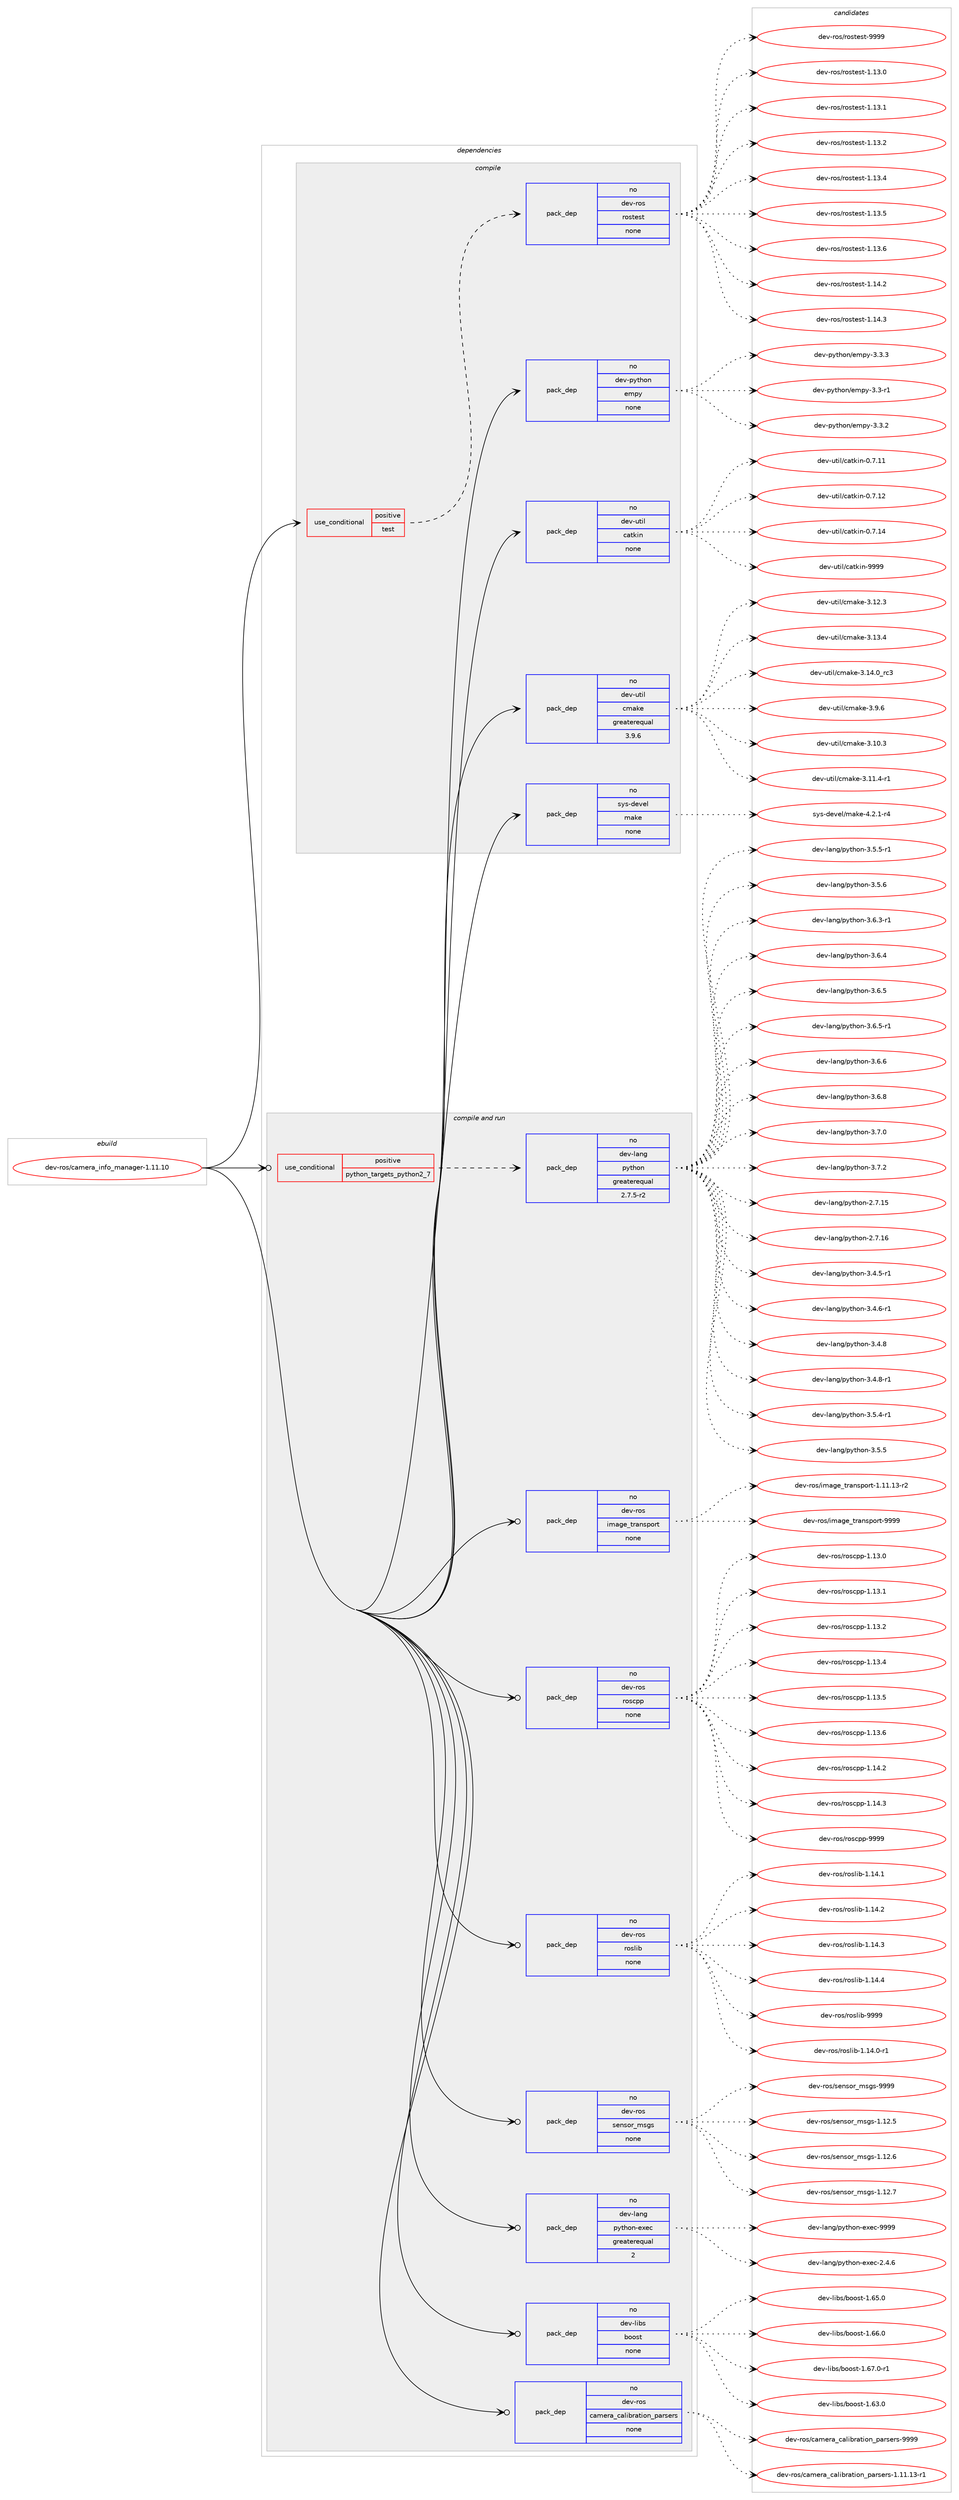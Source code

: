 digraph prolog {

# *************
# Graph options
# *************

newrank=true;
concentrate=true;
compound=true;
graph [rankdir=LR,fontname=Helvetica,fontsize=10,ranksep=1.5];#, ranksep=2.5, nodesep=0.2];
edge  [arrowhead=vee];
node  [fontname=Helvetica,fontsize=10];

# **********
# The ebuild
# **********

subgraph cluster_leftcol {
color=gray;
rank=same;
label=<<i>ebuild</i>>;
id [label="dev-ros/camera_info_manager-1.11.10", color=red, width=4, href="../dev-ros/camera_info_manager-1.11.10.svg"];
}

# ****************
# The dependencies
# ****************

subgraph cluster_midcol {
color=gray;
label=<<i>dependencies</i>>;
subgraph cluster_compile {
fillcolor="#eeeeee";
style=filled;
label=<<i>compile</i>>;
subgraph cond388032 {
dependency1452808 [label=<<TABLE BORDER="0" CELLBORDER="1" CELLSPACING="0" CELLPADDING="4"><TR><TD ROWSPAN="3" CELLPADDING="10">use_conditional</TD></TR><TR><TD>positive</TD></TR><TR><TD>test</TD></TR></TABLE>>, shape=none, color=red];
subgraph pack1041386 {
dependency1452809 [label=<<TABLE BORDER="0" CELLBORDER="1" CELLSPACING="0" CELLPADDING="4" WIDTH="220"><TR><TD ROWSPAN="6" CELLPADDING="30">pack_dep</TD></TR><TR><TD WIDTH="110">no</TD></TR><TR><TD>dev-ros</TD></TR><TR><TD>rostest</TD></TR><TR><TD>none</TD></TR><TR><TD></TD></TR></TABLE>>, shape=none, color=blue];
}
dependency1452808:e -> dependency1452809:w [weight=20,style="dashed",arrowhead="vee"];
}
id:e -> dependency1452808:w [weight=20,style="solid",arrowhead="vee"];
subgraph pack1041387 {
dependency1452810 [label=<<TABLE BORDER="0" CELLBORDER="1" CELLSPACING="0" CELLPADDING="4" WIDTH="220"><TR><TD ROWSPAN="6" CELLPADDING="30">pack_dep</TD></TR><TR><TD WIDTH="110">no</TD></TR><TR><TD>dev-python</TD></TR><TR><TD>empy</TD></TR><TR><TD>none</TD></TR><TR><TD></TD></TR></TABLE>>, shape=none, color=blue];
}
id:e -> dependency1452810:w [weight=20,style="solid",arrowhead="vee"];
subgraph pack1041388 {
dependency1452811 [label=<<TABLE BORDER="0" CELLBORDER="1" CELLSPACING="0" CELLPADDING="4" WIDTH="220"><TR><TD ROWSPAN="6" CELLPADDING="30">pack_dep</TD></TR><TR><TD WIDTH="110">no</TD></TR><TR><TD>dev-util</TD></TR><TR><TD>catkin</TD></TR><TR><TD>none</TD></TR><TR><TD></TD></TR></TABLE>>, shape=none, color=blue];
}
id:e -> dependency1452811:w [weight=20,style="solid",arrowhead="vee"];
subgraph pack1041389 {
dependency1452812 [label=<<TABLE BORDER="0" CELLBORDER="1" CELLSPACING="0" CELLPADDING="4" WIDTH="220"><TR><TD ROWSPAN="6" CELLPADDING="30">pack_dep</TD></TR><TR><TD WIDTH="110">no</TD></TR><TR><TD>dev-util</TD></TR><TR><TD>cmake</TD></TR><TR><TD>greaterequal</TD></TR><TR><TD>3.9.6</TD></TR></TABLE>>, shape=none, color=blue];
}
id:e -> dependency1452812:w [weight=20,style="solid",arrowhead="vee"];
subgraph pack1041390 {
dependency1452813 [label=<<TABLE BORDER="0" CELLBORDER="1" CELLSPACING="0" CELLPADDING="4" WIDTH="220"><TR><TD ROWSPAN="6" CELLPADDING="30">pack_dep</TD></TR><TR><TD WIDTH="110">no</TD></TR><TR><TD>sys-devel</TD></TR><TR><TD>make</TD></TR><TR><TD>none</TD></TR><TR><TD></TD></TR></TABLE>>, shape=none, color=blue];
}
id:e -> dependency1452813:w [weight=20,style="solid",arrowhead="vee"];
}
subgraph cluster_compileandrun {
fillcolor="#eeeeee";
style=filled;
label=<<i>compile and run</i>>;
subgraph cond388033 {
dependency1452814 [label=<<TABLE BORDER="0" CELLBORDER="1" CELLSPACING="0" CELLPADDING="4"><TR><TD ROWSPAN="3" CELLPADDING="10">use_conditional</TD></TR><TR><TD>positive</TD></TR><TR><TD>python_targets_python2_7</TD></TR></TABLE>>, shape=none, color=red];
subgraph pack1041391 {
dependency1452815 [label=<<TABLE BORDER="0" CELLBORDER="1" CELLSPACING="0" CELLPADDING="4" WIDTH="220"><TR><TD ROWSPAN="6" CELLPADDING="30">pack_dep</TD></TR><TR><TD WIDTH="110">no</TD></TR><TR><TD>dev-lang</TD></TR><TR><TD>python</TD></TR><TR><TD>greaterequal</TD></TR><TR><TD>2.7.5-r2</TD></TR></TABLE>>, shape=none, color=blue];
}
dependency1452814:e -> dependency1452815:w [weight=20,style="dashed",arrowhead="vee"];
}
id:e -> dependency1452814:w [weight=20,style="solid",arrowhead="odotvee"];
subgraph pack1041392 {
dependency1452816 [label=<<TABLE BORDER="0" CELLBORDER="1" CELLSPACING="0" CELLPADDING="4" WIDTH="220"><TR><TD ROWSPAN="6" CELLPADDING="30">pack_dep</TD></TR><TR><TD WIDTH="110">no</TD></TR><TR><TD>dev-lang</TD></TR><TR><TD>python-exec</TD></TR><TR><TD>greaterequal</TD></TR><TR><TD>2</TD></TR></TABLE>>, shape=none, color=blue];
}
id:e -> dependency1452816:w [weight=20,style="solid",arrowhead="odotvee"];
subgraph pack1041393 {
dependency1452817 [label=<<TABLE BORDER="0" CELLBORDER="1" CELLSPACING="0" CELLPADDING="4" WIDTH="220"><TR><TD ROWSPAN="6" CELLPADDING="30">pack_dep</TD></TR><TR><TD WIDTH="110">no</TD></TR><TR><TD>dev-libs</TD></TR><TR><TD>boost</TD></TR><TR><TD>none</TD></TR><TR><TD></TD></TR></TABLE>>, shape=none, color=blue];
}
id:e -> dependency1452817:w [weight=20,style="solid",arrowhead="odotvee"];
subgraph pack1041394 {
dependency1452818 [label=<<TABLE BORDER="0" CELLBORDER="1" CELLSPACING="0" CELLPADDING="4" WIDTH="220"><TR><TD ROWSPAN="6" CELLPADDING="30">pack_dep</TD></TR><TR><TD WIDTH="110">no</TD></TR><TR><TD>dev-ros</TD></TR><TR><TD>camera_calibration_parsers</TD></TR><TR><TD>none</TD></TR><TR><TD></TD></TR></TABLE>>, shape=none, color=blue];
}
id:e -> dependency1452818:w [weight=20,style="solid",arrowhead="odotvee"];
subgraph pack1041395 {
dependency1452819 [label=<<TABLE BORDER="0" CELLBORDER="1" CELLSPACING="0" CELLPADDING="4" WIDTH="220"><TR><TD ROWSPAN="6" CELLPADDING="30">pack_dep</TD></TR><TR><TD WIDTH="110">no</TD></TR><TR><TD>dev-ros</TD></TR><TR><TD>image_transport</TD></TR><TR><TD>none</TD></TR><TR><TD></TD></TR></TABLE>>, shape=none, color=blue];
}
id:e -> dependency1452819:w [weight=20,style="solid",arrowhead="odotvee"];
subgraph pack1041396 {
dependency1452820 [label=<<TABLE BORDER="0" CELLBORDER="1" CELLSPACING="0" CELLPADDING="4" WIDTH="220"><TR><TD ROWSPAN="6" CELLPADDING="30">pack_dep</TD></TR><TR><TD WIDTH="110">no</TD></TR><TR><TD>dev-ros</TD></TR><TR><TD>roscpp</TD></TR><TR><TD>none</TD></TR><TR><TD></TD></TR></TABLE>>, shape=none, color=blue];
}
id:e -> dependency1452820:w [weight=20,style="solid",arrowhead="odotvee"];
subgraph pack1041397 {
dependency1452821 [label=<<TABLE BORDER="0" CELLBORDER="1" CELLSPACING="0" CELLPADDING="4" WIDTH="220"><TR><TD ROWSPAN="6" CELLPADDING="30">pack_dep</TD></TR><TR><TD WIDTH="110">no</TD></TR><TR><TD>dev-ros</TD></TR><TR><TD>roslib</TD></TR><TR><TD>none</TD></TR><TR><TD></TD></TR></TABLE>>, shape=none, color=blue];
}
id:e -> dependency1452821:w [weight=20,style="solid",arrowhead="odotvee"];
subgraph pack1041398 {
dependency1452822 [label=<<TABLE BORDER="0" CELLBORDER="1" CELLSPACING="0" CELLPADDING="4" WIDTH="220"><TR><TD ROWSPAN="6" CELLPADDING="30">pack_dep</TD></TR><TR><TD WIDTH="110">no</TD></TR><TR><TD>dev-ros</TD></TR><TR><TD>sensor_msgs</TD></TR><TR><TD>none</TD></TR><TR><TD></TD></TR></TABLE>>, shape=none, color=blue];
}
id:e -> dependency1452822:w [weight=20,style="solid",arrowhead="odotvee"];
}
subgraph cluster_run {
fillcolor="#eeeeee";
style=filled;
label=<<i>run</i>>;
}
}

# **************
# The candidates
# **************

subgraph cluster_choices {
rank=same;
color=gray;
label=<<i>candidates</i>>;

subgraph choice1041386 {
color=black;
nodesep=1;
choice100101118451141111154711411111511610111511645494649514648 [label="dev-ros/rostest-1.13.0", color=red, width=4,href="../dev-ros/rostest-1.13.0.svg"];
choice100101118451141111154711411111511610111511645494649514649 [label="dev-ros/rostest-1.13.1", color=red, width=4,href="../dev-ros/rostest-1.13.1.svg"];
choice100101118451141111154711411111511610111511645494649514650 [label="dev-ros/rostest-1.13.2", color=red, width=4,href="../dev-ros/rostest-1.13.2.svg"];
choice100101118451141111154711411111511610111511645494649514652 [label="dev-ros/rostest-1.13.4", color=red, width=4,href="../dev-ros/rostest-1.13.4.svg"];
choice100101118451141111154711411111511610111511645494649514653 [label="dev-ros/rostest-1.13.5", color=red, width=4,href="../dev-ros/rostest-1.13.5.svg"];
choice100101118451141111154711411111511610111511645494649514654 [label="dev-ros/rostest-1.13.6", color=red, width=4,href="../dev-ros/rostest-1.13.6.svg"];
choice100101118451141111154711411111511610111511645494649524650 [label="dev-ros/rostest-1.14.2", color=red, width=4,href="../dev-ros/rostest-1.14.2.svg"];
choice100101118451141111154711411111511610111511645494649524651 [label="dev-ros/rostest-1.14.3", color=red, width=4,href="../dev-ros/rostest-1.14.3.svg"];
choice10010111845114111115471141111151161011151164557575757 [label="dev-ros/rostest-9999", color=red, width=4,href="../dev-ros/rostest-9999.svg"];
dependency1452809:e -> choice100101118451141111154711411111511610111511645494649514648:w [style=dotted,weight="100"];
dependency1452809:e -> choice100101118451141111154711411111511610111511645494649514649:w [style=dotted,weight="100"];
dependency1452809:e -> choice100101118451141111154711411111511610111511645494649514650:w [style=dotted,weight="100"];
dependency1452809:e -> choice100101118451141111154711411111511610111511645494649514652:w [style=dotted,weight="100"];
dependency1452809:e -> choice100101118451141111154711411111511610111511645494649514653:w [style=dotted,weight="100"];
dependency1452809:e -> choice100101118451141111154711411111511610111511645494649514654:w [style=dotted,weight="100"];
dependency1452809:e -> choice100101118451141111154711411111511610111511645494649524650:w [style=dotted,weight="100"];
dependency1452809:e -> choice100101118451141111154711411111511610111511645494649524651:w [style=dotted,weight="100"];
dependency1452809:e -> choice10010111845114111115471141111151161011151164557575757:w [style=dotted,weight="100"];
}
subgraph choice1041387 {
color=black;
nodesep=1;
choice1001011184511212111610411111047101109112121455146514511449 [label="dev-python/empy-3.3-r1", color=red, width=4,href="../dev-python/empy-3.3-r1.svg"];
choice1001011184511212111610411111047101109112121455146514650 [label="dev-python/empy-3.3.2", color=red, width=4,href="../dev-python/empy-3.3.2.svg"];
choice1001011184511212111610411111047101109112121455146514651 [label="dev-python/empy-3.3.3", color=red, width=4,href="../dev-python/empy-3.3.3.svg"];
dependency1452810:e -> choice1001011184511212111610411111047101109112121455146514511449:w [style=dotted,weight="100"];
dependency1452810:e -> choice1001011184511212111610411111047101109112121455146514650:w [style=dotted,weight="100"];
dependency1452810:e -> choice1001011184511212111610411111047101109112121455146514651:w [style=dotted,weight="100"];
}
subgraph choice1041388 {
color=black;
nodesep=1;
choice1001011184511711610510847999711610710511045484655464949 [label="dev-util/catkin-0.7.11", color=red, width=4,href="../dev-util/catkin-0.7.11.svg"];
choice1001011184511711610510847999711610710511045484655464950 [label="dev-util/catkin-0.7.12", color=red, width=4,href="../dev-util/catkin-0.7.12.svg"];
choice1001011184511711610510847999711610710511045484655464952 [label="dev-util/catkin-0.7.14", color=red, width=4,href="../dev-util/catkin-0.7.14.svg"];
choice100101118451171161051084799971161071051104557575757 [label="dev-util/catkin-9999", color=red, width=4,href="../dev-util/catkin-9999.svg"];
dependency1452811:e -> choice1001011184511711610510847999711610710511045484655464949:w [style=dotted,weight="100"];
dependency1452811:e -> choice1001011184511711610510847999711610710511045484655464950:w [style=dotted,weight="100"];
dependency1452811:e -> choice1001011184511711610510847999711610710511045484655464952:w [style=dotted,weight="100"];
dependency1452811:e -> choice100101118451171161051084799971161071051104557575757:w [style=dotted,weight="100"];
}
subgraph choice1041389 {
color=black;
nodesep=1;
choice1001011184511711610510847991099710710145514649484651 [label="dev-util/cmake-3.10.3", color=red, width=4,href="../dev-util/cmake-3.10.3.svg"];
choice10010111845117116105108479910997107101455146494946524511449 [label="dev-util/cmake-3.11.4-r1", color=red, width=4,href="../dev-util/cmake-3.11.4-r1.svg"];
choice1001011184511711610510847991099710710145514649504651 [label="dev-util/cmake-3.12.3", color=red, width=4,href="../dev-util/cmake-3.12.3.svg"];
choice1001011184511711610510847991099710710145514649514652 [label="dev-util/cmake-3.13.4", color=red, width=4,href="../dev-util/cmake-3.13.4.svg"];
choice1001011184511711610510847991099710710145514649524648951149951 [label="dev-util/cmake-3.14.0_rc3", color=red, width=4,href="../dev-util/cmake-3.14.0_rc3.svg"];
choice10010111845117116105108479910997107101455146574654 [label="dev-util/cmake-3.9.6", color=red, width=4,href="../dev-util/cmake-3.9.6.svg"];
dependency1452812:e -> choice1001011184511711610510847991099710710145514649484651:w [style=dotted,weight="100"];
dependency1452812:e -> choice10010111845117116105108479910997107101455146494946524511449:w [style=dotted,weight="100"];
dependency1452812:e -> choice1001011184511711610510847991099710710145514649504651:w [style=dotted,weight="100"];
dependency1452812:e -> choice1001011184511711610510847991099710710145514649514652:w [style=dotted,weight="100"];
dependency1452812:e -> choice1001011184511711610510847991099710710145514649524648951149951:w [style=dotted,weight="100"];
dependency1452812:e -> choice10010111845117116105108479910997107101455146574654:w [style=dotted,weight="100"];
}
subgraph choice1041390 {
color=black;
nodesep=1;
choice1151211154510010111810110847109971071014552465046494511452 [label="sys-devel/make-4.2.1-r4", color=red, width=4,href="../sys-devel/make-4.2.1-r4.svg"];
dependency1452813:e -> choice1151211154510010111810110847109971071014552465046494511452:w [style=dotted,weight="100"];
}
subgraph choice1041391 {
color=black;
nodesep=1;
choice10010111845108971101034711212111610411111045504655464953 [label="dev-lang/python-2.7.15", color=red, width=4,href="../dev-lang/python-2.7.15.svg"];
choice10010111845108971101034711212111610411111045504655464954 [label="dev-lang/python-2.7.16", color=red, width=4,href="../dev-lang/python-2.7.16.svg"];
choice1001011184510897110103471121211161041111104551465246534511449 [label="dev-lang/python-3.4.5-r1", color=red, width=4,href="../dev-lang/python-3.4.5-r1.svg"];
choice1001011184510897110103471121211161041111104551465246544511449 [label="dev-lang/python-3.4.6-r1", color=red, width=4,href="../dev-lang/python-3.4.6-r1.svg"];
choice100101118451089711010347112121116104111110455146524656 [label="dev-lang/python-3.4.8", color=red, width=4,href="../dev-lang/python-3.4.8.svg"];
choice1001011184510897110103471121211161041111104551465246564511449 [label="dev-lang/python-3.4.8-r1", color=red, width=4,href="../dev-lang/python-3.4.8-r1.svg"];
choice1001011184510897110103471121211161041111104551465346524511449 [label="dev-lang/python-3.5.4-r1", color=red, width=4,href="../dev-lang/python-3.5.4-r1.svg"];
choice100101118451089711010347112121116104111110455146534653 [label="dev-lang/python-3.5.5", color=red, width=4,href="../dev-lang/python-3.5.5.svg"];
choice1001011184510897110103471121211161041111104551465346534511449 [label="dev-lang/python-3.5.5-r1", color=red, width=4,href="../dev-lang/python-3.5.5-r1.svg"];
choice100101118451089711010347112121116104111110455146534654 [label="dev-lang/python-3.5.6", color=red, width=4,href="../dev-lang/python-3.5.6.svg"];
choice1001011184510897110103471121211161041111104551465446514511449 [label="dev-lang/python-3.6.3-r1", color=red, width=4,href="../dev-lang/python-3.6.3-r1.svg"];
choice100101118451089711010347112121116104111110455146544652 [label="dev-lang/python-3.6.4", color=red, width=4,href="../dev-lang/python-3.6.4.svg"];
choice100101118451089711010347112121116104111110455146544653 [label="dev-lang/python-3.6.5", color=red, width=4,href="../dev-lang/python-3.6.5.svg"];
choice1001011184510897110103471121211161041111104551465446534511449 [label="dev-lang/python-3.6.5-r1", color=red, width=4,href="../dev-lang/python-3.6.5-r1.svg"];
choice100101118451089711010347112121116104111110455146544654 [label="dev-lang/python-3.6.6", color=red, width=4,href="../dev-lang/python-3.6.6.svg"];
choice100101118451089711010347112121116104111110455146544656 [label="dev-lang/python-3.6.8", color=red, width=4,href="../dev-lang/python-3.6.8.svg"];
choice100101118451089711010347112121116104111110455146554648 [label="dev-lang/python-3.7.0", color=red, width=4,href="../dev-lang/python-3.7.0.svg"];
choice100101118451089711010347112121116104111110455146554650 [label="dev-lang/python-3.7.2", color=red, width=4,href="../dev-lang/python-3.7.2.svg"];
dependency1452815:e -> choice10010111845108971101034711212111610411111045504655464953:w [style=dotted,weight="100"];
dependency1452815:e -> choice10010111845108971101034711212111610411111045504655464954:w [style=dotted,weight="100"];
dependency1452815:e -> choice1001011184510897110103471121211161041111104551465246534511449:w [style=dotted,weight="100"];
dependency1452815:e -> choice1001011184510897110103471121211161041111104551465246544511449:w [style=dotted,weight="100"];
dependency1452815:e -> choice100101118451089711010347112121116104111110455146524656:w [style=dotted,weight="100"];
dependency1452815:e -> choice1001011184510897110103471121211161041111104551465246564511449:w [style=dotted,weight="100"];
dependency1452815:e -> choice1001011184510897110103471121211161041111104551465346524511449:w [style=dotted,weight="100"];
dependency1452815:e -> choice100101118451089711010347112121116104111110455146534653:w [style=dotted,weight="100"];
dependency1452815:e -> choice1001011184510897110103471121211161041111104551465346534511449:w [style=dotted,weight="100"];
dependency1452815:e -> choice100101118451089711010347112121116104111110455146534654:w [style=dotted,weight="100"];
dependency1452815:e -> choice1001011184510897110103471121211161041111104551465446514511449:w [style=dotted,weight="100"];
dependency1452815:e -> choice100101118451089711010347112121116104111110455146544652:w [style=dotted,weight="100"];
dependency1452815:e -> choice100101118451089711010347112121116104111110455146544653:w [style=dotted,weight="100"];
dependency1452815:e -> choice1001011184510897110103471121211161041111104551465446534511449:w [style=dotted,weight="100"];
dependency1452815:e -> choice100101118451089711010347112121116104111110455146544654:w [style=dotted,weight="100"];
dependency1452815:e -> choice100101118451089711010347112121116104111110455146544656:w [style=dotted,weight="100"];
dependency1452815:e -> choice100101118451089711010347112121116104111110455146554648:w [style=dotted,weight="100"];
dependency1452815:e -> choice100101118451089711010347112121116104111110455146554650:w [style=dotted,weight="100"];
}
subgraph choice1041392 {
color=black;
nodesep=1;
choice1001011184510897110103471121211161041111104510112010199455046524654 [label="dev-lang/python-exec-2.4.6", color=red, width=4,href="../dev-lang/python-exec-2.4.6.svg"];
choice10010111845108971101034711212111610411111045101120101994557575757 [label="dev-lang/python-exec-9999", color=red, width=4,href="../dev-lang/python-exec-9999.svg"];
dependency1452816:e -> choice1001011184510897110103471121211161041111104510112010199455046524654:w [style=dotted,weight="100"];
dependency1452816:e -> choice10010111845108971101034711212111610411111045101120101994557575757:w [style=dotted,weight="100"];
}
subgraph choice1041393 {
color=black;
nodesep=1;
choice1001011184510810598115479811111111511645494654514648 [label="dev-libs/boost-1.63.0", color=red, width=4,href="../dev-libs/boost-1.63.0.svg"];
choice1001011184510810598115479811111111511645494654534648 [label="dev-libs/boost-1.65.0", color=red, width=4,href="../dev-libs/boost-1.65.0.svg"];
choice1001011184510810598115479811111111511645494654544648 [label="dev-libs/boost-1.66.0", color=red, width=4,href="../dev-libs/boost-1.66.0.svg"];
choice10010111845108105981154798111111115116454946545546484511449 [label="dev-libs/boost-1.67.0-r1", color=red, width=4,href="../dev-libs/boost-1.67.0-r1.svg"];
dependency1452817:e -> choice1001011184510810598115479811111111511645494654514648:w [style=dotted,weight="100"];
dependency1452817:e -> choice1001011184510810598115479811111111511645494654534648:w [style=dotted,weight="100"];
dependency1452817:e -> choice1001011184510810598115479811111111511645494654544648:w [style=dotted,weight="100"];
dependency1452817:e -> choice10010111845108105981154798111111115116454946545546484511449:w [style=dotted,weight="100"];
}
subgraph choice1041394 {
color=black;
nodesep=1;
choice10010111845114111115479997109101114979599971081059811497116105111110951129711411510111411545494649494649514511449 [label="dev-ros/camera_calibration_parsers-1.11.13-r1", color=red, width=4,href="../dev-ros/camera_calibration_parsers-1.11.13-r1.svg"];
choice1001011184511411111547999710910111497959997108105981149711610511111095112971141151011141154557575757 [label="dev-ros/camera_calibration_parsers-9999", color=red, width=4,href="../dev-ros/camera_calibration_parsers-9999.svg"];
dependency1452818:e -> choice10010111845114111115479997109101114979599971081059811497116105111110951129711411510111411545494649494649514511449:w [style=dotted,weight="100"];
dependency1452818:e -> choice1001011184511411111547999710910111497959997108105981149711610511111095112971141151011141154557575757:w [style=dotted,weight="100"];
}
subgraph choice1041395 {
color=black;
nodesep=1;
choice100101118451141111154710510997103101951161149711011511211111411645494649494649514511450 [label="dev-ros/image_transport-1.11.13-r2", color=red, width=4,href="../dev-ros/image_transport-1.11.13-r2.svg"];
choice10010111845114111115471051099710310195116114971101151121111141164557575757 [label="dev-ros/image_transport-9999", color=red, width=4,href="../dev-ros/image_transport-9999.svg"];
dependency1452819:e -> choice100101118451141111154710510997103101951161149711011511211111411645494649494649514511450:w [style=dotted,weight="100"];
dependency1452819:e -> choice10010111845114111115471051099710310195116114971101151121111141164557575757:w [style=dotted,weight="100"];
}
subgraph choice1041396 {
color=black;
nodesep=1;
choice10010111845114111115471141111159911211245494649514648 [label="dev-ros/roscpp-1.13.0", color=red, width=4,href="../dev-ros/roscpp-1.13.0.svg"];
choice10010111845114111115471141111159911211245494649514649 [label="dev-ros/roscpp-1.13.1", color=red, width=4,href="../dev-ros/roscpp-1.13.1.svg"];
choice10010111845114111115471141111159911211245494649514650 [label="dev-ros/roscpp-1.13.2", color=red, width=4,href="../dev-ros/roscpp-1.13.2.svg"];
choice10010111845114111115471141111159911211245494649514652 [label="dev-ros/roscpp-1.13.4", color=red, width=4,href="../dev-ros/roscpp-1.13.4.svg"];
choice10010111845114111115471141111159911211245494649514653 [label="dev-ros/roscpp-1.13.5", color=red, width=4,href="../dev-ros/roscpp-1.13.5.svg"];
choice10010111845114111115471141111159911211245494649514654 [label="dev-ros/roscpp-1.13.6", color=red, width=4,href="../dev-ros/roscpp-1.13.6.svg"];
choice10010111845114111115471141111159911211245494649524650 [label="dev-ros/roscpp-1.14.2", color=red, width=4,href="../dev-ros/roscpp-1.14.2.svg"];
choice10010111845114111115471141111159911211245494649524651 [label="dev-ros/roscpp-1.14.3", color=red, width=4,href="../dev-ros/roscpp-1.14.3.svg"];
choice1001011184511411111547114111115991121124557575757 [label="dev-ros/roscpp-9999", color=red, width=4,href="../dev-ros/roscpp-9999.svg"];
dependency1452820:e -> choice10010111845114111115471141111159911211245494649514648:w [style=dotted,weight="100"];
dependency1452820:e -> choice10010111845114111115471141111159911211245494649514649:w [style=dotted,weight="100"];
dependency1452820:e -> choice10010111845114111115471141111159911211245494649514650:w [style=dotted,weight="100"];
dependency1452820:e -> choice10010111845114111115471141111159911211245494649514652:w [style=dotted,weight="100"];
dependency1452820:e -> choice10010111845114111115471141111159911211245494649514653:w [style=dotted,weight="100"];
dependency1452820:e -> choice10010111845114111115471141111159911211245494649514654:w [style=dotted,weight="100"];
dependency1452820:e -> choice10010111845114111115471141111159911211245494649524650:w [style=dotted,weight="100"];
dependency1452820:e -> choice10010111845114111115471141111159911211245494649524651:w [style=dotted,weight="100"];
dependency1452820:e -> choice1001011184511411111547114111115991121124557575757:w [style=dotted,weight="100"];
}
subgraph choice1041397 {
color=black;
nodesep=1;
choice100101118451141111154711411111510810598454946495246484511449 [label="dev-ros/roslib-1.14.0-r1", color=red, width=4,href="../dev-ros/roslib-1.14.0-r1.svg"];
choice10010111845114111115471141111151081059845494649524649 [label="dev-ros/roslib-1.14.1", color=red, width=4,href="../dev-ros/roslib-1.14.1.svg"];
choice10010111845114111115471141111151081059845494649524650 [label="dev-ros/roslib-1.14.2", color=red, width=4,href="../dev-ros/roslib-1.14.2.svg"];
choice10010111845114111115471141111151081059845494649524651 [label="dev-ros/roslib-1.14.3", color=red, width=4,href="../dev-ros/roslib-1.14.3.svg"];
choice10010111845114111115471141111151081059845494649524652 [label="dev-ros/roslib-1.14.4", color=red, width=4,href="../dev-ros/roslib-1.14.4.svg"];
choice1001011184511411111547114111115108105984557575757 [label="dev-ros/roslib-9999", color=red, width=4,href="../dev-ros/roslib-9999.svg"];
dependency1452821:e -> choice100101118451141111154711411111510810598454946495246484511449:w [style=dotted,weight="100"];
dependency1452821:e -> choice10010111845114111115471141111151081059845494649524649:w [style=dotted,weight="100"];
dependency1452821:e -> choice10010111845114111115471141111151081059845494649524650:w [style=dotted,weight="100"];
dependency1452821:e -> choice10010111845114111115471141111151081059845494649524651:w [style=dotted,weight="100"];
dependency1452821:e -> choice10010111845114111115471141111151081059845494649524652:w [style=dotted,weight="100"];
dependency1452821:e -> choice1001011184511411111547114111115108105984557575757:w [style=dotted,weight="100"];
}
subgraph choice1041398 {
color=black;
nodesep=1;
choice10010111845114111115471151011101151111149510911510311545494649504653 [label="dev-ros/sensor_msgs-1.12.5", color=red, width=4,href="../dev-ros/sensor_msgs-1.12.5.svg"];
choice10010111845114111115471151011101151111149510911510311545494649504654 [label="dev-ros/sensor_msgs-1.12.6", color=red, width=4,href="../dev-ros/sensor_msgs-1.12.6.svg"];
choice10010111845114111115471151011101151111149510911510311545494649504655 [label="dev-ros/sensor_msgs-1.12.7", color=red, width=4,href="../dev-ros/sensor_msgs-1.12.7.svg"];
choice1001011184511411111547115101110115111114951091151031154557575757 [label="dev-ros/sensor_msgs-9999", color=red, width=4,href="../dev-ros/sensor_msgs-9999.svg"];
dependency1452822:e -> choice10010111845114111115471151011101151111149510911510311545494649504653:w [style=dotted,weight="100"];
dependency1452822:e -> choice10010111845114111115471151011101151111149510911510311545494649504654:w [style=dotted,weight="100"];
dependency1452822:e -> choice10010111845114111115471151011101151111149510911510311545494649504655:w [style=dotted,weight="100"];
dependency1452822:e -> choice1001011184511411111547115101110115111114951091151031154557575757:w [style=dotted,weight="100"];
}
}

}
